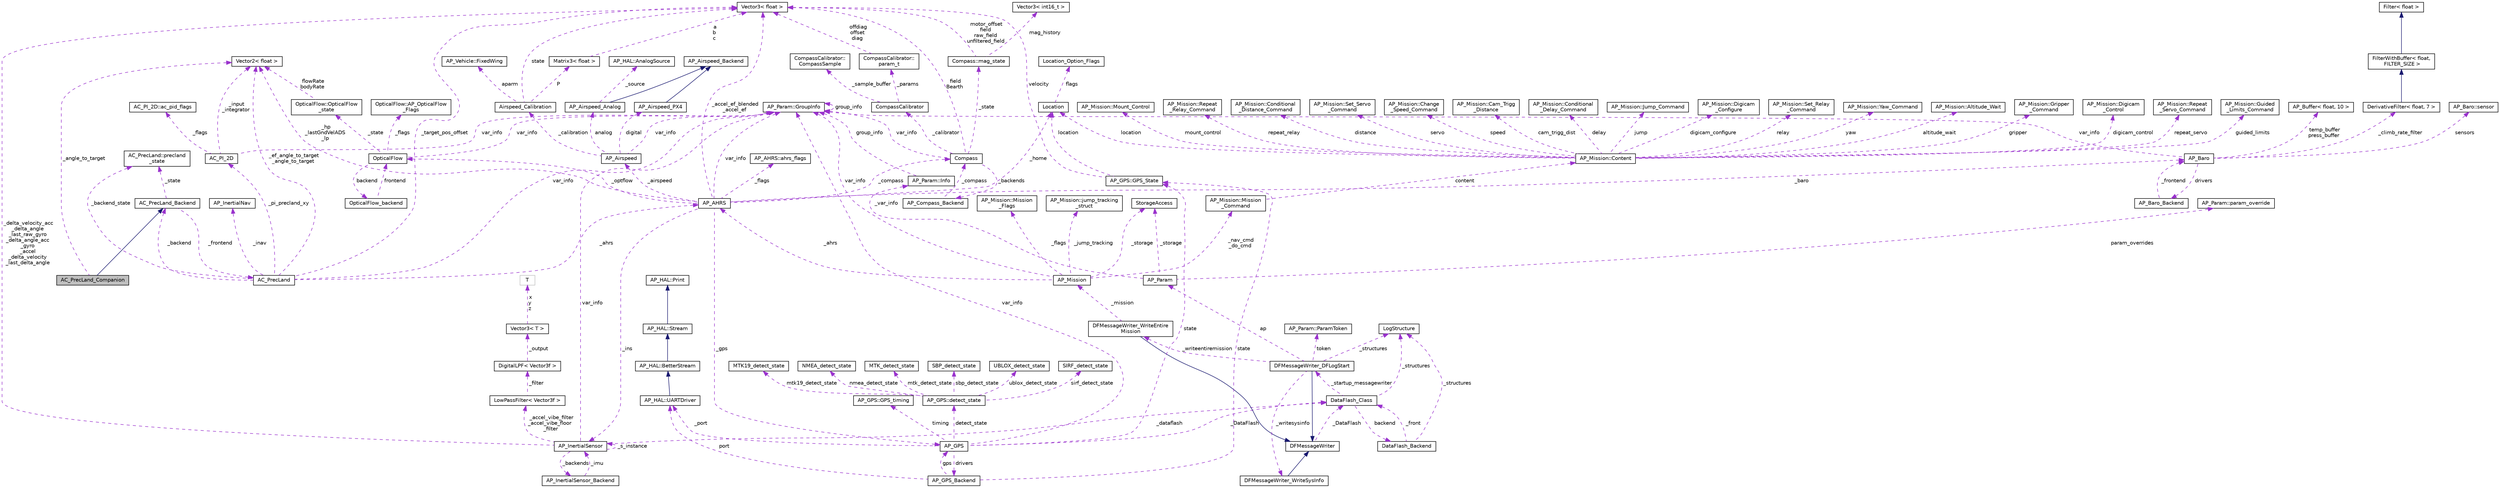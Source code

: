 digraph "AC_PrecLand_Companion"
{
 // INTERACTIVE_SVG=YES
  edge [fontname="Helvetica",fontsize="10",labelfontname="Helvetica",labelfontsize="10"];
  node [fontname="Helvetica",fontsize="10",shape=record];
  Node1 [label="AC_PrecLand_Companion",height=0.2,width=0.4,color="black", fillcolor="grey75", style="filled", fontcolor="black"];
  Node2 -> Node1 [dir="back",color="midnightblue",fontsize="10",style="solid",fontname="Helvetica"];
  Node2 [label="AC_PrecLand_Backend",height=0.2,width=0.4,color="black", fillcolor="white", style="filled",URL="$classAC__PrecLand__Backend.html",tooltip="-*- tab-width: 4; Mode: C++; c-basic-offset: 4; indent-tabs-mode: nil -*- "];
  Node3 -> Node2 [dir="back",color="darkorchid3",fontsize="10",style="dashed",label=" _frontend" ,fontname="Helvetica"];
  Node3 [label="AC_PrecLand",height=0.2,width=0.4,color="black", fillcolor="white", style="filled",URL="$classAC__PrecLand.html"];
  Node2 -> Node3 [dir="back",color="darkorchid3",fontsize="10",style="dashed",label=" _backend" ,fontname="Helvetica"];
  Node4 -> Node3 [dir="back",color="darkorchid3",fontsize="10",style="dashed",label=" _pi_precland_xy" ,fontname="Helvetica"];
  Node4 [label="AC_PI_2D",height=0.2,width=0.4,color="black", fillcolor="white", style="filled",URL="$classAC__PI__2D.html",tooltip="Copter PID control class. "];
  Node5 -> Node4 [dir="back",color="darkorchid3",fontsize="10",style="dashed",label=" _flags" ,fontname="Helvetica"];
  Node5 [label="AC_PI_2D::ac_pid_flags",height=0.2,width=0.4,color="black", fillcolor="white", style="filled",URL="$structAC__PI__2D_1_1ac__pid__flags.html"];
  Node6 -> Node4 [dir="back",color="darkorchid3",fontsize="10",style="dashed",label=" var_info" ,fontname="Helvetica"];
  Node6 [label="AP_Param::GroupInfo",height=0.2,width=0.4,color="black", fillcolor="white", style="filled",URL="$structAP__Param_1_1GroupInfo.html"];
  Node6 -> Node6 [dir="back",color="darkorchid3",fontsize="10",style="dashed",label=" group_info" ,fontname="Helvetica"];
  Node7 -> Node4 [dir="back",color="darkorchid3",fontsize="10",style="dashed",label=" _input\n_integrator" ,fontname="Helvetica"];
  Node7 [label="Vector2\< float \>",height=0.2,width=0.4,color="black", fillcolor="white", style="filled",URL="$structVector2.html"];
  Node6 -> Node3 [dir="back",color="darkorchid3",fontsize="10",style="dashed",label=" var_info" ,fontname="Helvetica"];
  Node8 -> Node3 [dir="back",color="darkorchid3",fontsize="10",style="dashed",label=" _target_pos_offset" ,fontname="Helvetica"];
  Node8 [label="Vector3\< float \>",height=0.2,width=0.4,color="black", fillcolor="white", style="filled",URL="$classVector3.html"];
  Node7 -> Node3 [dir="back",color="darkorchid3",fontsize="10",style="dashed",label=" _ef_angle_to_target\n_angle_to_target" ,fontname="Helvetica"];
  Node9 -> Node3 [dir="back",color="darkorchid3",fontsize="10",style="dashed",label=" _backend_state" ,fontname="Helvetica"];
  Node9 [label="AC_PrecLand::precland\l_state",height=0.2,width=0.4,color="black", fillcolor="white", style="filled",URL="$structAC__PrecLand_1_1precland__state.html"];
  Node10 -> Node3 [dir="back",color="darkorchid3",fontsize="10",style="dashed",label=" _ahrs" ,fontname="Helvetica"];
  Node10 [label="AP_AHRS",height=0.2,width=0.4,color="black", fillcolor="white", style="filled",URL="$classAP__AHRS.html"];
  Node11 -> Node10 [dir="back",color="darkorchid3",fontsize="10",style="dashed",label=" _flags" ,fontname="Helvetica"];
  Node11 [label="AP_AHRS::ahrs_flags",height=0.2,width=0.4,color="black", fillcolor="white", style="filled",URL="$structAP__AHRS_1_1ahrs__flags.html"];
  Node12 -> Node10 [dir="back",color="darkorchid3",fontsize="10",style="dashed",label=" _baro" ,fontname="Helvetica"];
  Node12 [label="AP_Baro",height=0.2,width=0.4,color="black", fillcolor="white", style="filled",URL="$classAP__Baro.html"];
  Node13 -> Node12 [dir="back",color="darkorchid3",fontsize="10",style="dashed",label=" sensors" ,fontname="Helvetica"];
  Node13 [label="AP_Baro::sensor",height=0.2,width=0.4,color="black", fillcolor="white", style="filled",URL="$structAP__Baro_1_1sensor.html"];
  Node14 -> Node12 [dir="back",color="darkorchid3",fontsize="10",style="dashed",label=" temp_buffer\npress_buffer" ,fontname="Helvetica"];
  Node14 [label="AP_Buffer\< float, 10 \>",height=0.2,width=0.4,color="black", fillcolor="white", style="filled",URL="$classAP__Buffer.html"];
  Node15 -> Node12 [dir="back",color="darkorchid3",fontsize="10",style="dashed",label=" _climb_rate_filter" ,fontname="Helvetica"];
  Node15 [label="DerivativeFilter\< float, 7 \>",height=0.2,width=0.4,color="black", fillcolor="white", style="filled",URL="$classDerivativeFilter.html"];
  Node16 -> Node15 [dir="back",color="midnightblue",fontsize="10",style="solid",fontname="Helvetica"];
  Node16 [label="FilterWithBuffer\< float,\l FILTER_SIZE \>",height=0.2,width=0.4,color="black", fillcolor="white", style="filled",URL="$classFilterWithBuffer.html"];
  Node17 -> Node16 [dir="back",color="midnightblue",fontsize="10",style="solid",fontname="Helvetica"];
  Node17 [label="Filter\< float \>",height=0.2,width=0.4,color="black", fillcolor="white", style="filled",URL="$classFilter.html"];
  Node6 -> Node12 [dir="back",color="darkorchid3",fontsize="10",style="dashed",label=" var_info" ,fontname="Helvetica"];
  Node18 -> Node12 [dir="back",color="darkorchid3",fontsize="10",style="dashed",label=" drivers" ,fontname="Helvetica"];
  Node18 [label="AP_Baro_Backend",height=0.2,width=0.4,color="black", fillcolor="white", style="filled",URL="$classAP__Baro__Backend.html",tooltip="-*- tab-width: 4; Mode: C++; c-basic-offset: 4; indent-tabs-mode: nil -*- "];
  Node12 -> Node18 [dir="back",color="darkorchid3",fontsize="10",style="dashed",label=" _frontend" ,fontname="Helvetica"];
  Node19 -> Node10 [dir="back",color="darkorchid3",fontsize="10",style="dashed",label=" _optflow" ,fontname="Helvetica"];
  Node19 [label="OpticalFlow",height=0.2,width=0.4,color="black", fillcolor="white", style="filled",URL="$classOpticalFlow.html"];
  Node6 -> Node19 [dir="back",color="darkorchid3",fontsize="10",style="dashed",label=" var_info" ,fontname="Helvetica"];
  Node20 -> Node19 [dir="back",color="darkorchid3",fontsize="10",style="dashed",label=" _state" ,fontname="Helvetica"];
  Node20 [label="OpticalFlow::OpticalFlow\l_state",height=0.2,width=0.4,color="black", fillcolor="white", style="filled",URL="$structOpticalFlow_1_1OpticalFlow__state.html"];
  Node7 -> Node20 [dir="back",color="darkorchid3",fontsize="10",style="dashed",label=" flowRate\nbodyRate" ,fontname="Helvetica"];
  Node21 -> Node19 [dir="back",color="darkorchid3",fontsize="10",style="dashed",label=" backend" ,fontname="Helvetica"];
  Node21 [label="OpticalFlow_backend",height=0.2,width=0.4,color="black", fillcolor="white", style="filled",URL="$classOpticalFlow__backend.html"];
  Node19 -> Node21 [dir="back",color="darkorchid3",fontsize="10",style="dashed",label=" frontend" ,fontname="Helvetica"];
  Node22 -> Node19 [dir="back",color="darkorchid3",fontsize="10",style="dashed",label=" _flags" ,fontname="Helvetica"];
  Node22 [label="OpticalFlow::AP_OpticalFlow\l_Flags",height=0.2,width=0.4,color="black", fillcolor="white", style="filled",URL="$structOpticalFlow_1_1AP__OpticalFlow__Flags.html"];
  Node6 -> Node10 [dir="back",color="darkorchid3",fontsize="10",style="dashed",label=" var_info" ,fontname="Helvetica"];
  Node8 -> Node10 [dir="back",color="darkorchid3",fontsize="10",style="dashed",label=" _accel_ef_blended\n_accel_ef" ,fontname="Helvetica"];
  Node23 -> Node10 [dir="back",color="darkorchid3",fontsize="10",style="dashed",label=" _ins" ,fontname="Helvetica"];
  Node23 [label="AP_InertialSensor",height=0.2,width=0.4,color="black", fillcolor="white", style="filled",URL="$classAP__InertialSensor.html"];
  Node24 -> Node23 [dir="back",color="darkorchid3",fontsize="10",style="dashed",label=" _accel_vibe_filter\n_accel_vibe_floor\l_filter" ,fontname="Helvetica"];
  Node24 [label="LowPassFilter\< Vector3f \>",height=0.2,width=0.4,color="black", fillcolor="white", style="filled",URL="$classLowPassFilter.html"];
  Node25 -> Node24 [dir="back",color="darkorchid3",fontsize="10",style="dashed",label=" _filter" ,fontname="Helvetica"];
  Node25 [label="DigitalLPF\< Vector3f \>",height=0.2,width=0.4,color="black", fillcolor="white", style="filled",URL="$classDigitalLPF.html"];
  Node26 -> Node25 [dir="back",color="darkorchid3",fontsize="10",style="dashed",label=" _output" ,fontname="Helvetica"];
  Node26 [label="Vector3\< T \>",height=0.2,width=0.4,color="black", fillcolor="white", style="filled",URL="$classVector3.html"];
  Node27 -> Node26 [dir="back",color="darkorchid3",fontsize="10",style="dashed",label=" x\ny\nz" ,fontname="Helvetica"];
  Node27 [label="T",height=0.2,width=0.4,color="grey75", fillcolor="white", style="filled"];
  Node28 -> Node23 [dir="back",color="darkorchid3",fontsize="10",style="dashed",label=" _backends" ,fontname="Helvetica"];
  Node28 [label="AP_InertialSensor_Backend",height=0.2,width=0.4,color="black", fillcolor="white", style="filled",URL="$classAP__InertialSensor__Backend.html"];
  Node23 -> Node28 [dir="back",color="darkorchid3",fontsize="10",style="dashed",label=" _imu" ,fontname="Helvetica"];
  Node29 -> Node23 [dir="back",color="darkorchid3",fontsize="10",style="dashed",label=" _dataflash" ,fontname="Helvetica"];
  Node29 [label="DataFlash_Class",height=0.2,width=0.4,color="black", fillcolor="white", style="filled",URL="$classDataFlash__Class.html"];
  Node30 -> Node29 [dir="back",color="darkorchid3",fontsize="10",style="dashed",label=" _structures" ,fontname="Helvetica"];
  Node30 [label="LogStructure",height=0.2,width=0.4,color="black", fillcolor="white", style="filled",URL="$structLogStructure.html"];
  Node31 -> Node29 [dir="back",color="darkorchid3",fontsize="10",style="dashed",label=" backend" ,fontname="Helvetica"];
  Node31 [label="DataFlash_Backend",height=0.2,width=0.4,color="black", fillcolor="white", style="filled",URL="$classDataFlash__Backend.html"];
  Node30 -> Node31 [dir="back",color="darkorchid3",fontsize="10",style="dashed",label=" _structures" ,fontname="Helvetica"];
  Node29 -> Node31 [dir="back",color="darkorchid3",fontsize="10",style="dashed",label=" _front" ,fontname="Helvetica"];
  Node32 -> Node29 [dir="back",color="darkorchid3",fontsize="10",style="dashed",label=" _startup_messagewriter" ,fontname="Helvetica"];
  Node32 [label="DFMessageWriter_DFLogStart",height=0.2,width=0.4,color="black", fillcolor="white", style="filled",URL="$classDFMessageWriter__DFLogStart.html"];
  Node33 -> Node32 [dir="back",color="midnightblue",fontsize="10",style="solid",fontname="Helvetica"];
  Node33 [label="DFMessageWriter",height=0.2,width=0.4,color="black", fillcolor="white", style="filled",URL="$classDFMessageWriter.html"];
  Node29 -> Node33 [dir="back",color="darkorchid3",fontsize="10",style="dashed",label=" _DataFlash" ,fontname="Helvetica"];
  Node34 -> Node32 [dir="back",color="darkorchid3",fontsize="10",style="dashed",label=" _writeentiremission" ,fontname="Helvetica"];
  Node34 [label="DFMessageWriter_WriteEntire\lMission",height=0.2,width=0.4,color="black", fillcolor="white", style="filled",URL="$classDFMessageWriter__WriteEntireMission.html"];
  Node33 -> Node34 [dir="back",color="midnightblue",fontsize="10",style="solid",fontname="Helvetica"];
  Node35 -> Node34 [dir="back",color="darkorchid3",fontsize="10",style="dashed",label=" _mission" ,fontname="Helvetica"];
  Node35 [label="AP_Mission",height=0.2,width=0.4,color="black", fillcolor="white", style="filled",URL="$classAP__Mission.html",tooltip="Object managing Mission. "];
  Node36 -> Node35 [dir="back",color="darkorchid3",fontsize="10",style="dashed",label=" _storage" ,fontname="Helvetica"];
  Node36 [label="StorageAccess",height=0.2,width=0.4,color="black", fillcolor="white", style="filled",URL="$classStorageAccess.html"];
  Node37 -> Node35 [dir="back",color="darkorchid3",fontsize="10",style="dashed",label=" _nav_cmd\n_do_cmd" ,fontname="Helvetica"];
  Node37 [label="AP_Mission::Mission\l_Command",height=0.2,width=0.4,color="black", fillcolor="white", style="filled",URL="$structAP__Mission_1_1Mission__Command.html"];
  Node38 -> Node37 [dir="back",color="darkorchid3",fontsize="10",style="dashed",label=" content" ,fontname="Helvetica"];
  Node38 [label="AP_Mission::Content",height=0.2,width=0.4,color="black", fillcolor="white", style="filled",URL="$unionAP__Mission_1_1Content.html"];
  Node39 -> Node38 [dir="back",color="darkorchid3",fontsize="10",style="dashed",label=" guided_limits" ,fontname="Helvetica"];
  Node39 [label="AP_Mission::Guided\l_Limits_Command",height=0.2,width=0.4,color="black", fillcolor="white", style="filled",URL="$structAP__Mission_1_1Guided__Limits__Command.html"];
  Node40 -> Node38 [dir="back",color="darkorchid3",fontsize="10",style="dashed",label=" mount_control" ,fontname="Helvetica"];
  Node40 [label="AP_Mission::Mount_Control",height=0.2,width=0.4,color="black", fillcolor="white", style="filled",URL="$structAP__Mission_1_1Mount__Control.html"];
  Node41 -> Node38 [dir="back",color="darkorchid3",fontsize="10",style="dashed",label=" repeat_relay" ,fontname="Helvetica"];
  Node41 [label="AP_Mission::Repeat\l_Relay_Command",height=0.2,width=0.4,color="black", fillcolor="white", style="filled",URL="$structAP__Mission_1_1Repeat__Relay__Command.html"];
  Node42 -> Node38 [dir="back",color="darkorchid3",fontsize="10",style="dashed",label=" distance" ,fontname="Helvetica"];
  Node42 [label="AP_Mission::Conditional\l_Distance_Command",height=0.2,width=0.4,color="black", fillcolor="white", style="filled",URL="$structAP__Mission_1_1Conditional__Distance__Command.html"];
  Node43 -> Node38 [dir="back",color="darkorchid3",fontsize="10",style="dashed",label=" servo" ,fontname="Helvetica"];
  Node43 [label="AP_Mission::Set_Servo\l_Command",height=0.2,width=0.4,color="black", fillcolor="white", style="filled",URL="$structAP__Mission_1_1Set__Servo__Command.html"];
  Node44 -> Node38 [dir="back",color="darkorchid3",fontsize="10",style="dashed",label=" speed" ,fontname="Helvetica"];
  Node44 [label="AP_Mission::Change\l_Speed_Command",height=0.2,width=0.4,color="black", fillcolor="white", style="filled",URL="$structAP__Mission_1_1Change__Speed__Command.html"];
  Node45 -> Node38 [dir="back",color="darkorchid3",fontsize="10",style="dashed",label=" cam_trigg_dist" ,fontname="Helvetica"];
  Node45 [label="AP_Mission::Cam_Trigg\l_Distance",height=0.2,width=0.4,color="black", fillcolor="white", style="filled",URL="$structAP__Mission_1_1Cam__Trigg__Distance.html"];
  Node46 -> Node38 [dir="back",color="darkorchid3",fontsize="10",style="dashed",label=" delay" ,fontname="Helvetica"];
  Node46 [label="AP_Mission::Conditional\l_Delay_Command",height=0.2,width=0.4,color="black", fillcolor="white", style="filled",URL="$structAP__Mission_1_1Conditional__Delay__Command.html"];
  Node47 -> Node38 [dir="back",color="darkorchid3",fontsize="10",style="dashed",label=" jump" ,fontname="Helvetica"];
  Node47 [label="AP_Mission::Jump_Command",height=0.2,width=0.4,color="black", fillcolor="white", style="filled",URL="$structAP__Mission_1_1Jump__Command.html"];
  Node48 -> Node38 [dir="back",color="darkorchid3",fontsize="10",style="dashed",label=" location" ,fontname="Helvetica"];
  Node48 [label="Location",height=0.2,width=0.4,color="black", fillcolor="white", style="filled",URL="$structLocation.html"];
  Node49 -> Node48 [dir="back",color="darkorchid3",fontsize="10",style="dashed",label=" flags" ,fontname="Helvetica"];
  Node49 [label="Location_Option_Flags",height=0.2,width=0.4,color="black", fillcolor="white", style="filled",URL="$structLocation__Option__Flags.html"];
  Node50 -> Node38 [dir="back",color="darkorchid3",fontsize="10",style="dashed",label=" digicam_configure" ,fontname="Helvetica"];
  Node50 [label="AP_Mission::Digicam\l_Configure",height=0.2,width=0.4,color="black", fillcolor="white", style="filled",URL="$structAP__Mission_1_1Digicam__Configure.html"];
  Node51 -> Node38 [dir="back",color="darkorchid3",fontsize="10",style="dashed",label=" relay" ,fontname="Helvetica"];
  Node51 [label="AP_Mission::Set_Relay\l_Command",height=0.2,width=0.4,color="black", fillcolor="white", style="filled",URL="$structAP__Mission_1_1Set__Relay__Command.html"];
  Node52 -> Node38 [dir="back",color="darkorchid3",fontsize="10",style="dashed",label=" yaw" ,fontname="Helvetica"];
  Node52 [label="AP_Mission::Yaw_Command",height=0.2,width=0.4,color="black", fillcolor="white", style="filled",URL="$structAP__Mission_1_1Yaw__Command.html"];
  Node53 -> Node38 [dir="back",color="darkorchid3",fontsize="10",style="dashed",label=" altitude_wait" ,fontname="Helvetica"];
  Node53 [label="AP_Mission::Altitude_Wait",height=0.2,width=0.4,color="black", fillcolor="white", style="filled",URL="$structAP__Mission_1_1Altitude__Wait.html"];
  Node54 -> Node38 [dir="back",color="darkorchid3",fontsize="10",style="dashed",label=" gripper" ,fontname="Helvetica"];
  Node54 [label="AP_Mission::Gripper\l_Command",height=0.2,width=0.4,color="black", fillcolor="white", style="filled",URL="$structAP__Mission_1_1Gripper__Command.html"];
  Node55 -> Node38 [dir="back",color="darkorchid3",fontsize="10",style="dashed",label=" digicam_control" ,fontname="Helvetica"];
  Node55 [label="AP_Mission::Digicam\l_Control",height=0.2,width=0.4,color="black", fillcolor="white", style="filled",URL="$structAP__Mission_1_1Digicam__Control.html"];
  Node56 -> Node38 [dir="back",color="darkorchid3",fontsize="10",style="dashed",label=" repeat_servo" ,fontname="Helvetica"];
  Node56 [label="AP_Mission::Repeat\l_Servo_Command",height=0.2,width=0.4,color="black", fillcolor="white", style="filled",URL="$structAP__Mission_1_1Repeat__Servo__Command.html"];
  Node6 -> Node35 [dir="back",color="darkorchid3",fontsize="10",style="dashed",label=" var_info" ,fontname="Helvetica"];
  Node57 -> Node35 [dir="back",color="darkorchid3",fontsize="10",style="dashed",label=" _flags" ,fontname="Helvetica"];
  Node57 [label="AP_Mission::Mission\l_Flags",height=0.2,width=0.4,color="black", fillcolor="white", style="filled",URL="$structAP__Mission_1_1Mission__Flags.html"];
  Node10 -> Node35 [dir="back",color="darkorchid3",fontsize="10",style="dashed",label=" _ahrs" ,fontname="Helvetica"];
  Node58 -> Node35 [dir="back",color="darkorchid3",fontsize="10",style="dashed",label=" _jump_tracking" ,fontname="Helvetica"];
  Node58 [label="AP_Mission::jump_tracking\l_struct",height=0.2,width=0.4,color="black", fillcolor="white", style="filled",URL="$structAP__Mission_1_1jump__tracking__struct.html"];
  Node59 -> Node32 [dir="back",color="darkorchid3",fontsize="10",style="dashed",label=" _writesysinfo" ,fontname="Helvetica"];
  Node59 [label="DFMessageWriter_WriteSysInfo",height=0.2,width=0.4,color="black", fillcolor="white", style="filled",URL="$classDFMessageWriter__WriteSysInfo.html"];
  Node33 -> Node59 [dir="back",color="midnightblue",fontsize="10",style="solid",fontname="Helvetica"];
  Node60 -> Node32 [dir="back",color="darkorchid3",fontsize="10",style="dashed",label=" token" ,fontname="Helvetica"];
  Node60 [label="AP_Param::ParamToken",height=0.2,width=0.4,color="black", fillcolor="white", style="filled",URL="$structAP__Param_1_1ParamToken.html"];
  Node30 -> Node32 [dir="back",color="darkorchid3",fontsize="10",style="dashed",label=" _structures" ,fontname="Helvetica"];
  Node61 -> Node32 [dir="back",color="darkorchid3",fontsize="10",style="dashed",label=" ap" ,fontname="Helvetica"];
  Node61 [label="AP_Param",height=0.2,width=0.4,color="black", fillcolor="white", style="filled",URL="$classAP__Param.html"];
  Node36 -> Node61 [dir="back",color="darkorchid3",fontsize="10",style="dashed",label=" _storage" ,fontname="Helvetica"];
  Node62 -> Node61 [dir="back",color="darkorchid3",fontsize="10",style="dashed",label=" _var_info" ,fontname="Helvetica"];
  Node62 [label="AP_Param::Info",height=0.2,width=0.4,color="black", fillcolor="white", style="filled",URL="$structAP__Param_1_1Info.html"];
  Node6 -> Node62 [dir="back",color="darkorchid3",fontsize="10",style="dashed",label=" group_info" ,fontname="Helvetica"];
  Node63 -> Node61 [dir="back",color="darkorchid3",fontsize="10",style="dashed",label=" param_overrides" ,fontname="Helvetica"];
  Node63 [label="AP_Param::param_override",height=0.2,width=0.4,color="black", fillcolor="white", style="filled",URL="$structAP__Param_1_1param__override.html"];
  Node6 -> Node23 [dir="back",color="darkorchid3",fontsize="10",style="dashed",label=" var_info" ,fontname="Helvetica"];
  Node23 -> Node23 [dir="back",color="darkorchid3",fontsize="10",style="dashed",label=" _s_instance" ,fontname="Helvetica"];
  Node8 -> Node23 [dir="back",color="darkorchid3",fontsize="10",style="dashed",label=" _delta_velocity_acc\n_delta_angle\n_last_raw_gyro\n_delta_angle_acc\n_gyro\n_accel\n_delta_velocity\n_last_delta_angle" ,fontname="Helvetica"];
  Node64 -> Node10 [dir="back",color="darkorchid3",fontsize="10",style="dashed",label=" _airspeed" ,fontname="Helvetica"];
  Node64 [label="AP_Airspeed",height=0.2,width=0.4,color="black", fillcolor="white", style="filled",URL="$classAP__Airspeed.html"];
  Node65 -> Node64 [dir="back",color="darkorchid3",fontsize="10",style="dashed",label=" analog" ,fontname="Helvetica"];
  Node65 [label="AP_Airspeed_Analog",height=0.2,width=0.4,color="black", fillcolor="white", style="filled",URL="$classAP__Airspeed__Analog.html",tooltip="-*- tab-width: 4; Mode: C++; c-basic-offset: 4; indent-tabs-mode: nil -*- "];
  Node66 -> Node65 [dir="back",color="midnightblue",fontsize="10",style="solid",fontname="Helvetica"];
  Node66 [label="AP_Airspeed_Backend",height=0.2,width=0.4,color="black", fillcolor="white", style="filled",URL="$classAP__Airspeed__Backend.html",tooltip="-*- tab-width: 4; Mode: C++; c-basic-offset: 4; indent-tabs-mode: nil -*- "];
  Node67 -> Node65 [dir="back",color="darkorchid3",fontsize="10",style="dashed",label=" _source" ,fontname="Helvetica"];
  Node67 [label="AP_HAL::AnalogSource",height=0.2,width=0.4,color="black", fillcolor="white", style="filled",URL="$classAP__HAL_1_1AnalogSource.html"];
  Node6 -> Node64 [dir="back",color="darkorchid3",fontsize="10",style="dashed",label=" var_info" ,fontname="Helvetica"];
  Node68 -> Node64 [dir="back",color="darkorchid3",fontsize="10",style="dashed",label=" digital" ,fontname="Helvetica"];
  Node68 [label="AP_Airspeed_PX4",height=0.2,width=0.4,color="black", fillcolor="white", style="filled",URL="$classAP__Airspeed__PX4.html",tooltip="-*- tab-width: 4; Mode: C++; c-basic-offset: 4; indent-tabs-mode: nil -*- "];
  Node66 -> Node68 [dir="back",color="midnightblue",fontsize="10",style="solid",fontname="Helvetica"];
  Node69 -> Node64 [dir="back",color="darkorchid3",fontsize="10",style="dashed",label=" _calibration" ,fontname="Helvetica"];
  Node69 [label="Airspeed_Calibration",height=0.2,width=0.4,color="black", fillcolor="white", style="filled",URL="$classAirspeed__Calibration.html",tooltip="-*- tab-width: 4; Mode: C++; c-basic-offset: 4; indent-tabs-mode: nil -*- "];
  Node70 -> Node69 [dir="back",color="darkorchid3",fontsize="10",style="dashed",label=" P" ,fontname="Helvetica"];
  Node70 [label="Matrix3\< float \>",height=0.2,width=0.4,color="black", fillcolor="white", style="filled",URL="$classMatrix3.html"];
  Node8 -> Node70 [dir="back",color="darkorchid3",fontsize="10",style="dashed",label=" a\nb\nc" ,fontname="Helvetica"];
  Node8 -> Node69 [dir="back",color="darkorchid3",fontsize="10",style="dashed",label=" state" ,fontname="Helvetica"];
  Node71 -> Node69 [dir="back",color="darkorchid3",fontsize="10",style="dashed",label=" aparm" ,fontname="Helvetica"];
  Node71 [label="AP_Vehicle::FixedWing",height=0.2,width=0.4,color="black", fillcolor="white", style="filled",URL="$structAP__Vehicle_1_1FixedWing.html"];
  Node7 -> Node10 [dir="back",color="darkorchid3",fontsize="10",style="dashed",label=" _hp\n_lastGndVelADS\n_lp" ,fontname="Helvetica"];
  Node72 -> Node10 [dir="back",color="darkorchid3",fontsize="10",style="dashed",label=" _gps" ,fontname="Helvetica"];
  Node72 [label="AP_GPS",height=0.2,width=0.4,color="black", fillcolor="white", style="filled",URL="$classAP__GPS.html"];
  Node73 -> Node72 [dir="back",color="darkorchid3",fontsize="10",style="dashed",label=" detect_state" ,fontname="Helvetica"];
  Node73 [label="AP_GPS::detect_state",height=0.2,width=0.4,color="black", fillcolor="white", style="filled",URL="$structAP__GPS_1_1detect__state.html"];
  Node74 -> Node73 [dir="back",color="darkorchid3",fontsize="10",style="dashed",label=" sbp_detect_state" ,fontname="Helvetica"];
  Node74 [label="SBP_detect_state",height=0.2,width=0.4,color="black", fillcolor="white", style="filled",URL="$structSBP__detect__state.html"];
  Node75 -> Node73 [dir="back",color="darkorchid3",fontsize="10",style="dashed",label=" ublox_detect_state" ,fontname="Helvetica"];
  Node75 [label="UBLOX_detect_state",height=0.2,width=0.4,color="black", fillcolor="white", style="filled",URL="$structUBLOX__detect__state.html"];
  Node76 -> Node73 [dir="back",color="darkorchid3",fontsize="10",style="dashed",label=" sirf_detect_state" ,fontname="Helvetica"];
  Node76 [label="SIRF_detect_state",height=0.2,width=0.4,color="black", fillcolor="white", style="filled",URL="$structSIRF__detect__state.html"];
  Node77 -> Node73 [dir="back",color="darkorchid3",fontsize="10",style="dashed",label=" mtk19_detect_state" ,fontname="Helvetica"];
  Node77 [label="MTK19_detect_state",height=0.2,width=0.4,color="black", fillcolor="white", style="filled",URL="$structMTK19__detect__state.html"];
  Node78 -> Node73 [dir="back",color="darkorchid3",fontsize="10",style="dashed",label=" nmea_detect_state" ,fontname="Helvetica"];
  Node78 [label="NMEA_detect_state",height=0.2,width=0.4,color="black", fillcolor="white", style="filled",URL="$structNMEA__detect__state.html"];
  Node79 -> Node73 [dir="back",color="darkorchid3",fontsize="10",style="dashed",label=" mtk_detect_state" ,fontname="Helvetica"];
  Node79 [label="MTK_detect_state",height=0.2,width=0.4,color="black", fillcolor="white", style="filled",URL="$structMTK__detect__state.html"];
  Node80 -> Node72 [dir="back",color="darkorchid3",fontsize="10",style="dashed",label=" timing" ,fontname="Helvetica"];
  Node80 [label="AP_GPS::GPS_timing",height=0.2,width=0.4,color="black", fillcolor="white", style="filled",URL="$structAP__GPS_1_1GPS__timing.html"];
  Node81 -> Node72 [dir="back",color="darkorchid3",fontsize="10",style="dashed",label=" drivers" ,fontname="Helvetica"];
  Node81 [label="AP_GPS_Backend",height=0.2,width=0.4,color="black", fillcolor="white", style="filled",URL="$classAP__GPS__Backend.html"];
  Node82 -> Node81 [dir="back",color="darkorchid3",fontsize="10",style="dashed",label=" port" ,fontname="Helvetica"];
  Node82 [label="AP_HAL::UARTDriver",height=0.2,width=0.4,color="black", fillcolor="white", style="filled",URL="$classAP__HAL_1_1UARTDriver.html"];
  Node83 -> Node82 [dir="back",color="midnightblue",fontsize="10",style="solid",fontname="Helvetica"];
  Node83 [label="AP_HAL::BetterStream",height=0.2,width=0.4,color="black", fillcolor="white", style="filled",URL="$classAP__HAL_1_1BetterStream.html"];
  Node84 -> Node83 [dir="back",color="midnightblue",fontsize="10",style="solid",fontname="Helvetica"];
  Node84 [label="AP_HAL::Stream",height=0.2,width=0.4,color="black", fillcolor="white", style="filled",URL="$classAP__HAL_1_1Stream.html"];
  Node85 -> Node84 [dir="back",color="midnightblue",fontsize="10",style="solid",fontname="Helvetica"];
  Node85 [label="AP_HAL::Print",height=0.2,width=0.4,color="black", fillcolor="white", style="filled",URL="$classAP__HAL_1_1Print.html"];
  Node72 -> Node81 [dir="back",color="darkorchid3",fontsize="10",style="dashed",label=" gps" ,fontname="Helvetica"];
  Node86 -> Node81 [dir="back",color="darkorchid3",fontsize="10",style="dashed",label=" state" ,fontname="Helvetica"];
  Node86 [label="AP_GPS::GPS_State",height=0.2,width=0.4,color="black", fillcolor="white", style="filled",URL="$structAP__GPS_1_1GPS__State.html"];
  Node8 -> Node86 [dir="back",color="darkorchid3",fontsize="10",style="dashed",label=" velocity" ,fontname="Helvetica"];
  Node48 -> Node86 [dir="back",color="darkorchid3",fontsize="10",style="dashed",label=" location" ,fontname="Helvetica"];
  Node29 -> Node72 [dir="back",color="darkorchid3",fontsize="10",style="dashed",label=" _DataFlash" ,fontname="Helvetica"];
  Node82 -> Node72 [dir="back",color="darkorchid3",fontsize="10",style="dashed",label=" _port" ,fontname="Helvetica"];
  Node6 -> Node72 [dir="back",color="darkorchid3",fontsize="10",style="dashed",label=" var_info" ,fontname="Helvetica"];
  Node86 -> Node72 [dir="back",color="darkorchid3",fontsize="10",style="dashed",label=" state" ,fontname="Helvetica"];
  Node48 -> Node10 [dir="back",color="darkorchid3",fontsize="10",style="dashed",label=" _home" ,fontname="Helvetica"];
  Node87 -> Node10 [dir="back",color="darkorchid3",fontsize="10",style="dashed",label=" _compass" ,fontname="Helvetica"];
  Node87 [label="Compass",height=0.2,width=0.4,color="black", fillcolor="white", style="filled",URL="$classCompass.html"];
  Node6 -> Node87 [dir="back",color="darkorchid3",fontsize="10",style="dashed",label=" var_info" ,fontname="Helvetica"];
  Node8 -> Node87 [dir="back",color="darkorchid3",fontsize="10",style="dashed",label=" field\nBearth" ,fontname="Helvetica"];
  Node88 -> Node87 [dir="back",color="darkorchid3",fontsize="10",style="dashed",label=" _calibrator" ,fontname="Helvetica"];
  Node88 [label="CompassCalibrator",height=0.2,width=0.4,color="black", fillcolor="white", style="filled",URL="$classCompassCalibrator.html"];
  Node89 -> Node88 [dir="back",color="darkorchid3",fontsize="10",style="dashed",label=" _params" ,fontname="Helvetica"];
  Node89 [label="CompassCalibrator::\lparam_t",height=0.2,width=0.4,color="black", fillcolor="white", style="filled",URL="$classCompassCalibrator_1_1param__t.html"];
  Node8 -> Node89 [dir="back",color="darkorchid3",fontsize="10",style="dashed",label=" offdiag\noffset\ndiag" ,fontname="Helvetica"];
  Node90 -> Node88 [dir="back",color="darkorchid3",fontsize="10",style="dashed",label=" _sample_buffer" ,fontname="Helvetica"];
  Node90 [label="CompassCalibrator::\lCompassSample",height=0.2,width=0.4,color="black", fillcolor="white", style="filled",URL="$classCompassCalibrator_1_1CompassSample.html"];
  Node91 -> Node87 [dir="back",color="darkorchid3",fontsize="10",style="dashed",label=" _backends" ,fontname="Helvetica"];
  Node91 [label="AP_Compass_Backend",height=0.2,width=0.4,color="black", fillcolor="white", style="filled",URL="$classAP__Compass__Backend.html"];
  Node87 -> Node91 [dir="back",color="darkorchid3",fontsize="10",style="dashed",label=" _compass" ,fontname="Helvetica"];
  Node92 -> Node87 [dir="back",color="darkorchid3",fontsize="10",style="dashed",label=" _state" ,fontname="Helvetica"];
  Node92 [label="Compass::mag_state",height=0.2,width=0.4,color="black", fillcolor="white", style="filled",URL="$structCompass_1_1mag__state.html"];
  Node8 -> Node92 [dir="back",color="darkorchid3",fontsize="10",style="dashed",label=" motor_offset\nfield\nraw_field\nunfiltered_field" ,fontname="Helvetica"];
  Node93 -> Node92 [dir="back",color="darkorchid3",fontsize="10",style="dashed",label=" mag_history" ,fontname="Helvetica"];
  Node93 [label="Vector3\< int16_t \>",height=0.2,width=0.4,color="black", fillcolor="white", style="filled",URL="$classVector3.html"];
  Node94 -> Node3 [dir="back",color="darkorchid3",fontsize="10",style="dashed",label=" _inav" ,fontname="Helvetica"];
  Node94 [label="AP_InertialNav",height=0.2,width=0.4,color="black", fillcolor="white", style="filled",URL="$classAP__InertialNav.html",tooltip="-*- tab-width: 4; Mode: C++; c-basic-offset: 4; indent-tabs-mode: nil -*- "];
  Node9 -> Node2 [dir="back",color="darkorchid3",fontsize="10",style="dashed",label=" _state" ,fontname="Helvetica"];
  Node7 -> Node1 [dir="back",color="darkorchid3",fontsize="10",style="dashed",label=" _angle_to_target" ,fontname="Helvetica"];
}
